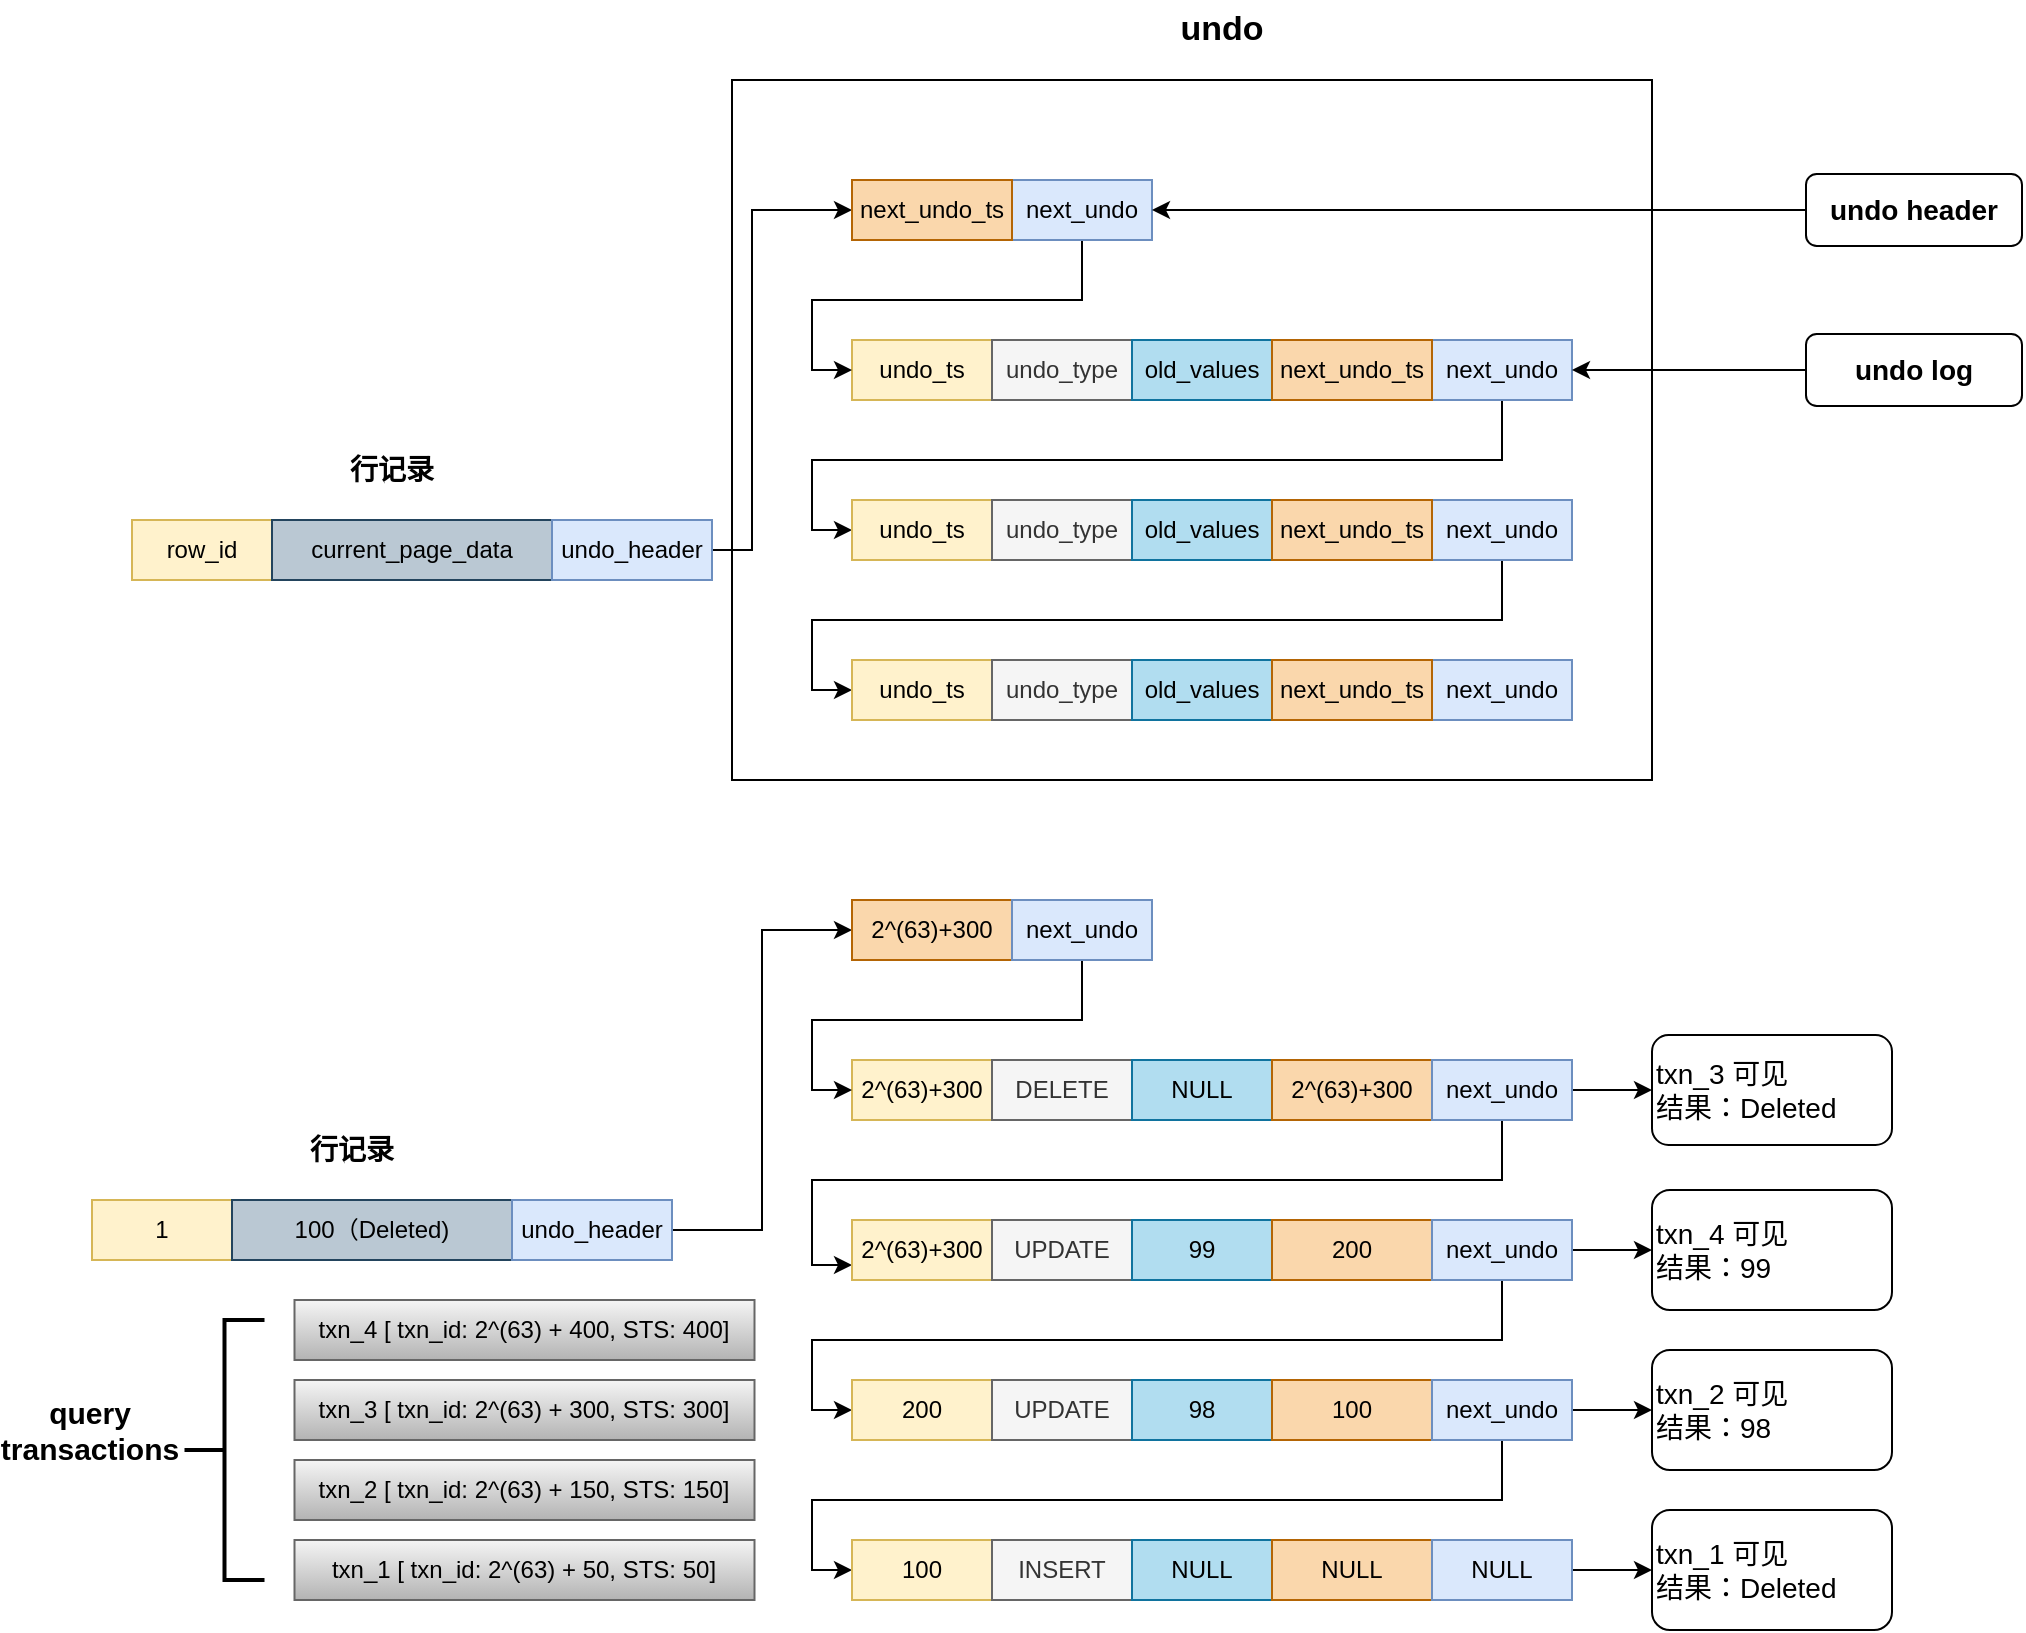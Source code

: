 <mxfile version="26.0.16">
  <diagram name="第 1 页" id="-iVZTtbWUVaVbtiTXD6w">
    <mxGraphModel dx="1434" dy="1161" grid="0" gridSize="10" guides="1" tooltips="1" connect="1" arrows="1" fold="1" page="0" pageScale="1" pageWidth="827" pageHeight="1169" math="0" shadow="0">
      <root>
        <mxCell id="0" />
        <mxCell id="1" parent="0" />
        <mxCell id="lQoX-cqVpCicNJ79OJqL-46" value="" style="rounded=0;whiteSpace=wrap;html=1;fillColor=none;" parent="1" vertex="1">
          <mxGeometry x="420" y="-10" width="460" height="350" as="geometry" />
        </mxCell>
        <mxCell id="lQoX-cqVpCicNJ79OJqL-14" value="row_id" style="rounded=0;whiteSpace=wrap;html=1;fillColor=#fff2cc;strokeColor=#d6b656;" parent="1" vertex="1">
          <mxGeometry x="120" y="210" width="70" height="30" as="geometry" />
        </mxCell>
        <mxCell id="lQoX-cqVpCicNJ79OJqL-15" value="current_page_data" style="rounded=0;whiteSpace=wrap;html=1;fillColor=#bac8d3;strokeColor=#23445d;" parent="1" vertex="1">
          <mxGeometry x="190" y="210" width="140" height="30" as="geometry" />
        </mxCell>
        <mxCell id="lQoX-cqVpCicNJ79OJqL-32" style="edgeStyle=orthogonalEdgeStyle;rounded=0;orthogonalLoop=1;jettySize=auto;html=1;entryX=0;entryY=0.5;entryDx=0;entryDy=0;" parent="1" source="lQoX-cqVpCicNJ79OJqL-17" edge="1">
          <mxGeometry relative="1" as="geometry">
            <mxPoint x="480" y="55" as="targetPoint" />
            <Array as="points">
              <mxPoint x="430" y="225" />
              <mxPoint x="430" y="55" />
            </Array>
          </mxGeometry>
        </mxCell>
        <mxCell id="lQoX-cqVpCicNJ79OJqL-17" value="undo_header" style="rounded=0;whiteSpace=wrap;html=1;fillColor=#dae8fc;strokeColor=#6c8ebf;" parent="1" vertex="1">
          <mxGeometry x="330" y="210" width="80" height="30" as="geometry" />
        </mxCell>
        <mxCell id="lQoX-cqVpCicNJ79OJqL-18" value="undo_ts" style="rounded=0;whiteSpace=wrap;html=1;fillColor=#fff2cc;strokeColor=#d6b656;" parent="1" vertex="1">
          <mxGeometry x="480" y="120" width="70" height="30" as="geometry" />
        </mxCell>
        <mxCell id="lQoX-cqVpCicNJ79OJqL-19" value="undo_type" style="rounded=0;whiteSpace=wrap;html=1;fillColor=#f5f5f5;fontColor=#333333;strokeColor=#666666;" parent="1" vertex="1">
          <mxGeometry x="550" y="120" width="70" height="30" as="geometry" />
        </mxCell>
        <mxCell id="lQoX-cqVpCicNJ79OJqL-20" value="old_values" style="rounded=0;whiteSpace=wrap;html=1;fillColor=#b1ddf0;strokeColor=#10739e;" parent="1" vertex="1">
          <mxGeometry x="620" y="120" width="70" height="30" as="geometry" />
        </mxCell>
        <mxCell id="lQoX-cqVpCicNJ79OJqL-31" style="edgeStyle=orthogonalEdgeStyle;rounded=0;orthogonalLoop=1;jettySize=auto;html=1;entryX=0;entryY=0.5;entryDx=0;entryDy=0;exitX=0.5;exitY=1;exitDx=0;exitDy=0;" parent="1" source="lQoX-cqVpCicNJ79OJqL-21" target="lQoX-cqVpCicNJ79OJqL-22" edge="1">
          <mxGeometry relative="1" as="geometry">
            <Array as="points">
              <mxPoint x="805" y="180" />
              <mxPoint x="460" y="180" />
              <mxPoint x="460" y="215" />
            </Array>
          </mxGeometry>
        </mxCell>
        <mxCell id="lQoX-cqVpCicNJ79OJqL-21" value="next_undo" style="rounded=0;whiteSpace=wrap;html=1;fillColor=#dae8fc;strokeColor=#6c8ebf;" parent="1" vertex="1">
          <mxGeometry x="770" y="120" width="70" height="30" as="geometry" />
        </mxCell>
        <mxCell id="lQoX-cqVpCicNJ79OJqL-22" value="undo_ts" style="rounded=0;whiteSpace=wrap;html=1;fillColor=#fff2cc;strokeColor=#d6b656;" parent="1" vertex="1">
          <mxGeometry x="480" y="200" width="70" height="30" as="geometry" />
        </mxCell>
        <mxCell id="lQoX-cqVpCicNJ79OJqL-23" value="undo_type" style="rounded=0;whiteSpace=wrap;html=1;fillColor=#f5f5f5;fontColor=#333333;strokeColor=#666666;" parent="1" vertex="1">
          <mxGeometry x="550" y="200" width="70" height="30" as="geometry" />
        </mxCell>
        <mxCell id="lQoX-cqVpCicNJ79OJqL-24" value="old_values" style="rounded=0;whiteSpace=wrap;html=1;fillColor=#b1ddf0;strokeColor=#10739e;" parent="1" vertex="1">
          <mxGeometry x="620" y="200" width="70" height="30" as="geometry" />
        </mxCell>
        <mxCell id="lQoX-cqVpCicNJ79OJqL-30" style="edgeStyle=orthogonalEdgeStyle;rounded=0;orthogonalLoop=1;jettySize=auto;html=1;entryX=0;entryY=0.5;entryDx=0;entryDy=0;exitX=0.5;exitY=1;exitDx=0;exitDy=0;" parent="1" source="lQoX-cqVpCicNJ79OJqL-25" target="lQoX-cqVpCicNJ79OJqL-26" edge="1">
          <mxGeometry relative="1" as="geometry">
            <Array as="points">
              <mxPoint x="805" y="260" />
              <mxPoint x="460" y="260" />
              <mxPoint x="460" y="295" />
            </Array>
          </mxGeometry>
        </mxCell>
        <mxCell id="lQoX-cqVpCicNJ79OJqL-25" value="next_undo" style="rounded=0;whiteSpace=wrap;html=1;fillColor=#dae8fc;strokeColor=#6c8ebf;" parent="1" vertex="1">
          <mxGeometry x="770" y="200" width="70" height="30" as="geometry" />
        </mxCell>
        <mxCell id="lQoX-cqVpCicNJ79OJqL-26" value="undo_ts" style="rounded=0;whiteSpace=wrap;html=1;fillColor=#fff2cc;strokeColor=#d6b656;" parent="1" vertex="1">
          <mxGeometry x="480" y="280" width="70" height="30" as="geometry" />
        </mxCell>
        <mxCell id="lQoX-cqVpCicNJ79OJqL-27" value="undo_type" style="rounded=0;whiteSpace=wrap;html=1;fillColor=#f5f5f5;fontColor=#333333;strokeColor=#666666;" parent="1" vertex="1">
          <mxGeometry x="550" y="280" width="70" height="30" as="geometry" />
        </mxCell>
        <mxCell id="lQoX-cqVpCicNJ79OJqL-28" value="old_values" style="rounded=0;whiteSpace=wrap;html=1;fillColor=#b1ddf0;strokeColor=#10739e;" parent="1" vertex="1">
          <mxGeometry x="620" y="280" width="70" height="30" as="geometry" />
        </mxCell>
        <mxCell id="lQoX-cqVpCicNJ79OJqL-29" value="next_undo" style="rounded=0;whiteSpace=wrap;html=1;fillColor=#dae8fc;strokeColor=#6c8ebf;" parent="1" vertex="1">
          <mxGeometry x="770" y="280" width="70" height="30" as="geometry" />
        </mxCell>
        <mxCell id="lQoX-cqVpCicNJ79OJqL-37" style="edgeStyle=orthogonalEdgeStyle;rounded=0;orthogonalLoop=1;jettySize=auto;html=1;entryX=0;entryY=0.5;entryDx=0;entryDy=0;exitX=0.5;exitY=1;exitDx=0;exitDy=0;" parent="1" source="lQoX-cqVpCicNJ79OJqL-36" target="lQoX-cqVpCicNJ79OJqL-18" edge="1">
          <mxGeometry relative="1" as="geometry">
            <mxPoint x="440" y="110" as="targetPoint" />
            <Array as="points">
              <mxPoint x="595" y="100" />
              <mxPoint x="460" y="100" />
              <mxPoint x="460" y="135" />
            </Array>
          </mxGeometry>
        </mxCell>
        <mxCell id="lQoX-cqVpCicNJ79OJqL-36" value="next_undo" style="rounded=0;whiteSpace=wrap;html=1;fillColor=#dae8fc;strokeColor=#6c8ebf;" parent="1" vertex="1">
          <mxGeometry x="560" y="40" width="70" height="30" as="geometry" />
        </mxCell>
        <mxCell id="lQoX-cqVpCicNJ79OJqL-38" value="next_undo_ts" style="rounded=0;whiteSpace=wrap;html=1;fillColor=#fad7ac;strokeColor=#b46504;" parent="1" vertex="1">
          <mxGeometry x="480" y="40" width="80" height="30" as="geometry" />
        </mxCell>
        <mxCell id="lQoX-cqVpCicNJ79OJqL-39" value="next_undo_ts" style="rounded=0;whiteSpace=wrap;html=1;fillColor=#fad7ac;strokeColor=#b46504;" parent="1" vertex="1">
          <mxGeometry x="690" y="120" width="80" height="30" as="geometry" />
        </mxCell>
        <mxCell id="lQoX-cqVpCicNJ79OJqL-43" value="next_undo_ts" style="rounded=0;whiteSpace=wrap;html=1;fillColor=#fad7ac;strokeColor=#b46504;" parent="1" vertex="1">
          <mxGeometry x="690" y="200" width="80" height="30" as="geometry" />
        </mxCell>
        <mxCell id="lQoX-cqVpCicNJ79OJqL-44" value="next_undo_ts" style="rounded=0;whiteSpace=wrap;html=1;fillColor=#fad7ac;strokeColor=#b46504;" parent="1" vertex="1">
          <mxGeometry x="690" y="280" width="80" height="30" as="geometry" />
        </mxCell>
        <mxCell id="lQoX-cqVpCicNJ79OJqL-47" value="&lt;font style=&quot;font-size: 14px;&quot;&gt;&lt;b&gt;行记录&lt;/b&gt;&lt;/font&gt;" style="text;html=1;align=center;verticalAlign=middle;whiteSpace=wrap;rounded=0;" parent="1" vertex="1">
          <mxGeometry x="220" y="170" width="60" height="30" as="geometry" />
        </mxCell>
        <mxCell id="lQoX-cqVpCicNJ79OJqL-48" value="&lt;font style=&quot;font-size: 17px;&quot;&gt;&lt;b style=&quot;&quot;&gt;undo&lt;/b&gt;&lt;/font&gt;" style="text;html=1;align=center;verticalAlign=middle;whiteSpace=wrap;rounded=0;" parent="1" vertex="1">
          <mxGeometry x="590" y="-50" width="150" height="30" as="geometry" />
        </mxCell>
        <mxCell id="lQoX-cqVpCicNJ79OJqL-59" value="1" style="rounded=0;whiteSpace=wrap;html=1;fillColor=#fff2cc;strokeColor=#d6b656;" parent="1" vertex="1">
          <mxGeometry x="100" y="550" width="70" height="30" as="geometry" />
        </mxCell>
        <mxCell id="lQoX-cqVpCicNJ79OJqL-60" value="100（Deleted)" style="rounded=0;whiteSpace=wrap;html=1;fillColor=#bac8d3;strokeColor=#23445d;" parent="1" vertex="1">
          <mxGeometry x="170" y="550" width="140" height="30" as="geometry" />
        </mxCell>
        <mxCell id="lQoX-cqVpCicNJ79OJqL-71" style="edgeStyle=orthogonalEdgeStyle;rounded=0;orthogonalLoop=1;jettySize=auto;html=1;entryX=0;entryY=0.5;entryDx=0;entryDy=0;" parent="1" source="lQoX-cqVpCicNJ79OJqL-61" target="lQoX-cqVpCicNJ79OJqL-69" edge="1">
          <mxGeometry relative="1" as="geometry" />
        </mxCell>
        <mxCell id="lQoX-cqVpCicNJ79OJqL-61" value="undo_header" style="rounded=0;whiteSpace=wrap;html=1;fillColor=#dae8fc;strokeColor=#6c8ebf;" parent="1" vertex="1">
          <mxGeometry x="310" y="550" width="80" height="30" as="geometry" />
        </mxCell>
        <mxCell id="lQoX-cqVpCicNJ79OJqL-62" value="&lt;font style=&quot;font-size: 14px;&quot;&gt;&lt;b&gt;行记录&lt;/b&gt;&lt;/font&gt;" style="text;html=1;align=center;verticalAlign=middle;whiteSpace=wrap;rounded=0;" parent="1" vertex="1">
          <mxGeometry x="200" y="510" width="60" height="30" as="geometry" />
        </mxCell>
        <mxCell id="lQoX-cqVpCicNJ79OJqL-63" value="2^(63)+300" style="rounded=0;whiteSpace=wrap;html=1;fillColor=#fff2cc;strokeColor=#d6b656;" parent="1" vertex="1">
          <mxGeometry x="480" y="480" width="70" height="30" as="geometry" />
        </mxCell>
        <mxCell id="lQoX-cqVpCicNJ79OJqL-64" value="DELETE" style="rounded=0;whiteSpace=wrap;html=1;fillColor=#f5f5f5;fontColor=#333333;strokeColor=#666666;" parent="1" vertex="1">
          <mxGeometry x="550" y="480" width="70" height="30" as="geometry" />
        </mxCell>
        <mxCell id="lQoX-cqVpCicNJ79OJqL-65" value="NULL" style="rounded=0;whiteSpace=wrap;html=1;fillColor=#b1ddf0;strokeColor=#10739e;" parent="1" vertex="1">
          <mxGeometry x="620" y="480" width="70" height="30" as="geometry" />
        </mxCell>
        <mxCell id="lQoX-cqVpCicNJ79OJqL-66" value="2^(63)+300" style="rounded=0;whiteSpace=wrap;html=1;fillColor=#fad7ac;strokeColor=#b46504;" parent="1" vertex="1">
          <mxGeometry x="690" y="480" width="80" height="30" as="geometry" />
        </mxCell>
        <mxCell id="lQoX-cqVpCicNJ79OJqL-88" style="edgeStyle=orthogonalEdgeStyle;rounded=0;orthogonalLoop=1;jettySize=auto;html=1;entryX=0;entryY=0.75;entryDx=0;entryDy=0;" parent="1" source="lQoX-cqVpCicNJ79OJqL-67" target="lQoX-cqVpCicNJ79OJqL-73" edge="1">
          <mxGeometry relative="1" as="geometry">
            <Array as="points">
              <mxPoint x="805" y="540" />
              <mxPoint x="460" y="540" />
              <mxPoint x="460" y="583" />
            </Array>
          </mxGeometry>
        </mxCell>
        <mxCell id="lQoX-cqVpCicNJ79OJqL-106" style="edgeStyle=orthogonalEdgeStyle;rounded=0;orthogonalLoop=1;jettySize=auto;html=1;entryX=0;entryY=0.5;entryDx=0;entryDy=0;" parent="1" source="lQoX-cqVpCicNJ79OJqL-67" target="lQoX-cqVpCicNJ79OJqL-107" edge="1">
          <mxGeometry relative="1" as="geometry">
            <mxPoint x="880" y="495" as="targetPoint" />
          </mxGeometry>
        </mxCell>
        <mxCell id="lQoX-cqVpCicNJ79OJqL-67" value="next_undo" style="rounded=0;whiteSpace=wrap;html=1;fillColor=#dae8fc;strokeColor=#6c8ebf;" parent="1" vertex="1">
          <mxGeometry x="770" y="480" width="70" height="30" as="geometry" />
        </mxCell>
        <mxCell id="lQoX-cqVpCicNJ79OJqL-69" value="2^(63)+300" style="rounded=0;whiteSpace=wrap;html=1;fillColor=#fad7ac;strokeColor=#b46504;" parent="1" vertex="1">
          <mxGeometry x="480" y="400" width="80" height="30" as="geometry" />
        </mxCell>
        <mxCell id="lQoX-cqVpCicNJ79OJqL-72" style="edgeStyle=orthogonalEdgeStyle;rounded=0;orthogonalLoop=1;jettySize=auto;html=1;entryX=0;entryY=0.5;entryDx=0;entryDy=0;" parent="1" source="lQoX-cqVpCicNJ79OJqL-70" target="lQoX-cqVpCicNJ79OJqL-63" edge="1">
          <mxGeometry relative="1" as="geometry">
            <Array as="points">
              <mxPoint x="595" y="460" />
              <mxPoint x="460" y="460" />
              <mxPoint x="460" y="495" />
            </Array>
          </mxGeometry>
        </mxCell>
        <mxCell id="lQoX-cqVpCicNJ79OJqL-70" value="next_undo" style="rounded=0;whiteSpace=wrap;html=1;fillColor=#dae8fc;strokeColor=#6c8ebf;" parent="1" vertex="1">
          <mxGeometry x="560" y="400" width="70" height="30" as="geometry" />
        </mxCell>
        <mxCell id="lQoX-cqVpCicNJ79OJqL-73" value="2^(63)+300" style="rounded=0;whiteSpace=wrap;html=1;fillColor=#fff2cc;strokeColor=#d6b656;" parent="1" vertex="1">
          <mxGeometry x="480" y="560" width="70" height="30" as="geometry" />
        </mxCell>
        <mxCell id="lQoX-cqVpCicNJ79OJqL-74" value="UPDATE" style="rounded=0;whiteSpace=wrap;html=1;fillColor=#f5f5f5;fontColor=#333333;strokeColor=#666666;" parent="1" vertex="1">
          <mxGeometry x="550" y="560" width="70" height="30" as="geometry" />
        </mxCell>
        <mxCell id="lQoX-cqVpCicNJ79OJqL-75" value="99" style="rounded=0;whiteSpace=wrap;html=1;fillColor=#b1ddf0;strokeColor=#10739e;" parent="1" vertex="1">
          <mxGeometry x="620" y="560" width="70" height="30" as="geometry" />
        </mxCell>
        <mxCell id="lQoX-cqVpCicNJ79OJqL-76" value="200" style="rounded=0;whiteSpace=wrap;html=1;fillColor=#fad7ac;strokeColor=#b46504;" parent="1" vertex="1">
          <mxGeometry x="690" y="560" width="80" height="30" as="geometry" />
        </mxCell>
        <mxCell id="lQoX-cqVpCicNJ79OJqL-89" style="edgeStyle=orthogonalEdgeStyle;rounded=0;orthogonalLoop=1;jettySize=auto;html=1;entryX=0;entryY=0.5;entryDx=0;entryDy=0;" parent="1" source="lQoX-cqVpCicNJ79OJqL-77" target="lQoX-cqVpCicNJ79OJqL-78" edge="1">
          <mxGeometry relative="1" as="geometry">
            <Array as="points">
              <mxPoint x="805" y="620" />
              <mxPoint x="460" y="620" />
              <mxPoint x="460" y="655" />
            </Array>
          </mxGeometry>
        </mxCell>
        <mxCell id="lQoX-cqVpCicNJ79OJqL-110" style="edgeStyle=orthogonalEdgeStyle;rounded=0;orthogonalLoop=1;jettySize=auto;html=1;exitX=1;exitY=0.5;exitDx=0;exitDy=0;entryX=0;entryY=0.5;entryDx=0;entryDy=0;" parent="1" source="lQoX-cqVpCicNJ79OJqL-77" target="lQoX-cqVpCicNJ79OJqL-109" edge="1">
          <mxGeometry relative="1" as="geometry" />
        </mxCell>
        <mxCell id="lQoX-cqVpCicNJ79OJqL-77" value="next_undo" style="rounded=0;whiteSpace=wrap;html=1;fillColor=#dae8fc;strokeColor=#6c8ebf;" parent="1" vertex="1">
          <mxGeometry x="770" y="560" width="70" height="30" as="geometry" />
        </mxCell>
        <mxCell id="lQoX-cqVpCicNJ79OJqL-78" value="200" style="rounded=0;whiteSpace=wrap;html=1;fillColor=#fff2cc;strokeColor=#d6b656;" parent="1" vertex="1">
          <mxGeometry x="480" y="640" width="70" height="30" as="geometry" />
        </mxCell>
        <mxCell id="lQoX-cqVpCicNJ79OJqL-79" value="UPDATE" style="rounded=0;whiteSpace=wrap;html=1;fillColor=#f5f5f5;fontColor=#333333;strokeColor=#666666;" parent="1" vertex="1">
          <mxGeometry x="550" y="640" width="70" height="30" as="geometry" />
        </mxCell>
        <mxCell id="lQoX-cqVpCicNJ79OJqL-80" value="98" style="rounded=0;whiteSpace=wrap;html=1;fillColor=#b1ddf0;strokeColor=#10739e;" parent="1" vertex="1">
          <mxGeometry x="620" y="640" width="70" height="30" as="geometry" />
        </mxCell>
        <mxCell id="lQoX-cqVpCicNJ79OJqL-81" value="100" style="rounded=0;whiteSpace=wrap;html=1;fillColor=#fad7ac;strokeColor=#b46504;" parent="1" vertex="1">
          <mxGeometry x="690" y="640" width="80" height="30" as="geometry" />
        </mxCell>
        <mxCell id="lQoX-cqVpCicNJ79OJqL-90" style="edgeStyle=orthogonalEdgeStyle;rounded=0;orthogonalLoop=1;jettySize=auto;html=1;entryX=0;entryY=0.5;entryDx=0;entryDy=0;" parent="1" source="lQoX-cqVpCicNJ79OJqL-82" target="lQoX-cqVpCicNJ79OJqL-83" edge="1">
          <mxGeometry relative="1" as="geometry">
            <Array as="points">
              <mxPoint x="805" y="700" />
              <mxPoint x="460" y="700" />
              <mxPoint x="460" y="735" />
            </Array>
          </mxGeometry>
        </mxCell>
        <mxCell id="lQoX-cqVpCicNJ79OJqL-112" style="edgeStyle=orthogonalEdgeStyle;rounded=0;orthogonalLoop=1;jettySize=auto;html=1;exitX=1;exitY=0.5;exitDx=0;exitDy=0;entryX=0;entryY=0.5;entryDx=0;entryDy=0;" parent="1" source="lQoX-cqVpCicNJ79OJqL-82" target="lQoX-cqVpCicNJ79OJqL-111" edge="1">
          <mxGeometry relative="1" as="geometry" />
        </mxCell>
        <mxCell id="lQoX-cqVpCicNJ79OJqL-82" value="next_undo" style="rounded=0;whiteSpace=wrap;html=1;fillColor=#dae8fc;strokeColor=#6c8ebf;" parent="1" vertex="1">
          <mxGeometry x="770" y="640" width="70" height="30" as="geometry" />
        </mxCell>
        <mxCell id="lQoX-cqVpCicNJ79OJqL-83" value="100" style="rounded=0;whiteSpace=wrap;html=1;fillColor=#fff2cc;strokeColor=#d6b656;" parent="1" vertex="1">
          <mxGeometry x="480" y="720" width="70" height="30" as="geometry" />
        </mxCell>
        <mxCell id="lQoX-cqVpCicNJ79OJqL-84" value="INSERT" style="rounded=0;whiteSpace=wrap;html=1;fillColor=#f5f5f5;fontColor=#333333;strokeColor=#666666;" parent="1" vertex="1">
          <mxGeometry x="550" y="720" width="70" height="30" as="geometry" />
        </mxCell>
        <mxCell id="lQoX-cqVpCicNJ79OJqL-85" value="NULL" style="rounded=0;whiteSpace=wrap;html=1;fillColor=#b1ddf0;strokeColor=#10739e;" parent="1" vertex="1">
          <mxGeometry x="620" y="720" width="70" height="30" as="geometry" />
        </mxCell>
        <mxCell id="lQoX-cqVpCicNJ79OJqL-86" value="NULL" style="rounded=0;whiteSpace=wrap;html=1;fillColor=#fad7ac;strokeColor=#b46504;" parent="1" vertex="1">
          <mxGeometry x="690" y="720" width="80" height="30" as="geometry" />
        </mxCell>
        <mxCell id="lQoX-cqVpCicNJ79OJqL-114" style="edgeStyle=orthogonalEdgeStyle;rounded=0;orthogonalLoop=1;jettySize=auto;html=1;exitX=1;exitY=0.5;exitDx=0;exitDy=0;entryX=0;entryY=0.5;entryDx=0;entryDy=0;" parent="1" source="lQoX-cqVpCicNJ79OJqL-87" target="lQoX-cqVpCicNJ79OJqL-113" edge="1">
          <mxGeometry relative="1" as="geometry" />
        </mxCell>
        <mxCell id="lQoX-cqVpCicNJ79OJqL-87" value="NULL" style="rounded=0;whiteSpace=wrap;html=1;fillColor=#dae8fc;strokeColor=#6c8ebf;" parent="1" vertex="1">
          <mxGeometry x="770" y="720" width="70" height="30" as="geometry" />
        </mxCell>
        <mxCell id="lQoX-cqVpCicNJ79OJqL-91" value="txn_4 [ txn_id: 2^(63) + 400, STS: 400]" style="whiteSpace=wrap;html=1;fillColor=#f5f5f5;gradientColor=#b3b3b3;strokeColor=#666666;" parent="1" vertex="1">
          <mxGeometry x="201.25" y="600" width="230" height="30" as="geometry" />
        </mxCell>
        <mxCell id="lQoX-cqVpCicNJ79OJqL-97" value="txn_3 [ txn_id: 2^(63) + 300, STS: 300]" style="whiteSpace=wrap;html=1;fillColor=#f5f5f5;gradientColor=#b3b3b3;strokeColor=#666666;" parent="1" vertex="1">
          <mxGeometry x="201.25" y="640" width="230" height="30" as="geometry" />
        </mxCell>
        <mxCell id="lQoX-cqVpCicNJ79OJqL-98" value="txn_2 [ txn_id: 2^(63) + 150, STS: 150]" style="whiteSpace=wrap;html=1;fillColor=#f5f5f5;gradientColor=#b3b3b3;strokeColor=#666666;" parent="1" vertex="1">
          <mxGeometry x="201.25" y="680" width="230" height="30" as="geometry" />
        </mxCell>
        <mxCell id="lQoX-cqVpCicNJ79OJqL-99" value="txn_1 [ txn_id: 2^(63) + 50, STS: 50]" style="whiteSpace=wrap;html=1;fillColor=#f5f5f5;gradientColor=#b3b3b3;strokeColor=#666666;" parent="1" vertex="1">
          <mxGeometry x="201.25" y="720" width="230" height="30" as="geometry" />
        </mxCell>
        <mxCell id="lQoX-cqVpCicNJ79OJqL-101" value="" style="strokeWidth=2;html=1;shape=mxgraph.flowchart.annotation_2;align=left;labelPosition=right;pointerEvents=1;" parent="1" vertex="1">
          <mxGeometry x="146.25" y="610" width="40" height="130" as="geometry" />
        </mxCell>
        <mxCell id="lQoX-cqVpCicNJ79OJqL-102" value="&lt;font style=&quot;font-size: 15px;&quot;&gt;&lt;b&gt;query transactions&lt;/b&gt;&lt;/font&gt;" style="text;html=1;align=center;verticalAlign=middle;whiteSpace=wrap;rounded=0;" parent="1" vertex="1">
          <mxGeometry x="68.75" y="650" width="60" height="30" as="geometry" />
        </mxCell>
        <mxCell id="lQoX-cqVpCicNJ79OJqL-107" value="&lt;span style=&quot;font-size: 14px;&quot;&gt;txn_3 可见&lt;/span&gt;&lt;div&gt;&lt;div&gt;&lt;span style=&quot;font-size: 14px; background-color: transparent; color: light-dark(rgb(0, 0, 0), rgb(255, 255, 255));&quot;&gt;结果：&lt;/span&gt;&lt;span style=&quot;font-size: 14px; background-color: transparent; color: light-dark(rgb(0, 0, 0), rgb(255, 255, 255));&quot;&gt;Deleted&lt;/span&gt;&lt;/div&gt;&lt;/div&gt;" style="rounded=1;whiteSpace=wrap;html=1;align=left;" parent="1" vertex="1">
          <mxGeometry x="880" y="467.5" width="120" height="55" as="geometry" />
        </mxCell>
        <mxCell id="lQoX-cqVpCicNJ79OJqL-109" value="&lt;span style=&quot;font-size: 14px;&quot;&gt;txn_4 &lt;/span&gt;&lt;span style=&quot;font-size: 14px;&quot;&gt;可见&lt;/span&gt;&lt;div&gt;&lt;div&gt;&lt;span style=&quot;background-color: transparent; color: light-dark(rgb(0, 0, 0), rgb(255, 255, 255)); font-size: 14px;&quot;&gt;结果：&lt;/span&gt;&lt;span style=&quot;background-color: transparent; color: light-dark(rgb(0, 0, 0), rgb(255, 255, 255)); font-size: 14px;&quot;&gt;99&lt;/span&gt;&lt;/div&gt;&lt;/div&gt;" style="rounded=1;whiteSpace=wrap;html=1;align=left;" parent="1" vertex="1">
          <mxGeometry x="880" y="545" width="120" height="60" as="geometry" />
        </mxCell>
        <mxCell id="lQoX-cqVpCicNJ79OJqL-111" value="&lt;span style=&quot;font-size: 14px;&quot;&gt;txn_2 &lt;/span&gt;&lt;span style=&quot;font-size: 14px;&quot;&gt;可见&lt;/span&gt;&lt;div&gt;&lt;div&gt;&lt;div&gt;&lt;span style=&quot;background-color: transparent; color: light-dark(rgb(0, 0, 0), rgb(255, 255, 255)); font-size: 14px;&quot;&gt;结果：&lt;/span&gt;&lt;span style=&quot;font-size: 14px; background-color: transparent; color: light-dark(rgb(0, 0, 0), rgb(255, 255, 255));&quot;&gt;98&lt;/span&gt;&lt;/div&gt;&lt;/div&gt;&lt;/div&gt;" style="rounded=1;whiteSpace=wrap;html=1;align=left;" parent="1" vertex="1">
          <mxGeometry x="880" y="625" width="120" height="60" as="geometry" />
        </mxCell>
        <mxCell id="lQoX-cqVpCicNJ79OJqL-113" value="&lt;div&gt;&lt;div&gt;&lt;span style=&quot;font-size: 14px;&quot;&gt;txn_1 可见&lt;/span&gt;&lt;div&gt;&lt;span style=&quot;font-size: 14px; background-color: transparent; color: light-dark(rgb(0, 0, 0), rgb(255, 255, 255));&quot;&gt;结果：Deleted&lt;/span&gt;&lt;/div&gt;&lt;/div&gt;&lt;/div&gt;" style="rounded=1;whiteSpace=wrap;html=1;align=left;" parent="1" vertex="1">
          <mxGeometry x="880" y="705" width="120" height="60" as="geometry" />
        </mxCell>
        <mxCell id="gDmE1aM-grgXg_o_KUt--4" style="edgeStyle=orthogonalEdgeStyle;rounded=0;orthogonalLoop=1;jettySize=auto;html=1;" edge="1" parent="1" source="gDmE1aM-grgXg_o_KUt--1" target="lQoX-cqVpCicNJ79OJqL-36">
          <mxGeometry relative="1" as="geometry" />
        </mxCell>
        <mxCell id="gDmE1aM-grgXg_o_KUt--1" value="&lt;font style=&quot;font-size: 14px;&quot;&gt;&lt;b&gt;undo header&lt;/b&gt;&lt;/font&gt;" style="rounded=1;whiteSpace=wrap;html=1;" vertex="1" parent="1">
          <mxGeometry x="957" y="37" width="108" height="36" as="geometry" />
        </mxCell>
        <mxCell id="gDmE1aM-grgXg_o_KUt--5" style="edgeStyle=orthogonalEdgeStyle;rounded=0;orthogonalLoop=1;jettySize=auto;html=1;" edge="1" parent="1" source="gDmE1aM-grgXg_o_KUt--2" target="lQoX-cqVpCicNJ79OJqL-21">
          <mxGeometry relative="1" as="geometry" />
        </mxCell>
        <mxCell id="gDmE1aM-grgXg_o_KUt--2" value="&lt;font style=&quot;font-size: 14px;&quot;&gt;&lt;b&gt;undo log&lt;/b&gt;&lt;/font&gt;" style="rounded=1;whiteSpace=wrap;html=1;" vertex="1" parent="1">
          <mxGeometry x="957" y="117" width="108" height="36" as="geometry" />
        </mxCell>
      </root>
    </mxGraphModel>
  </diagram>
</mxfile>

